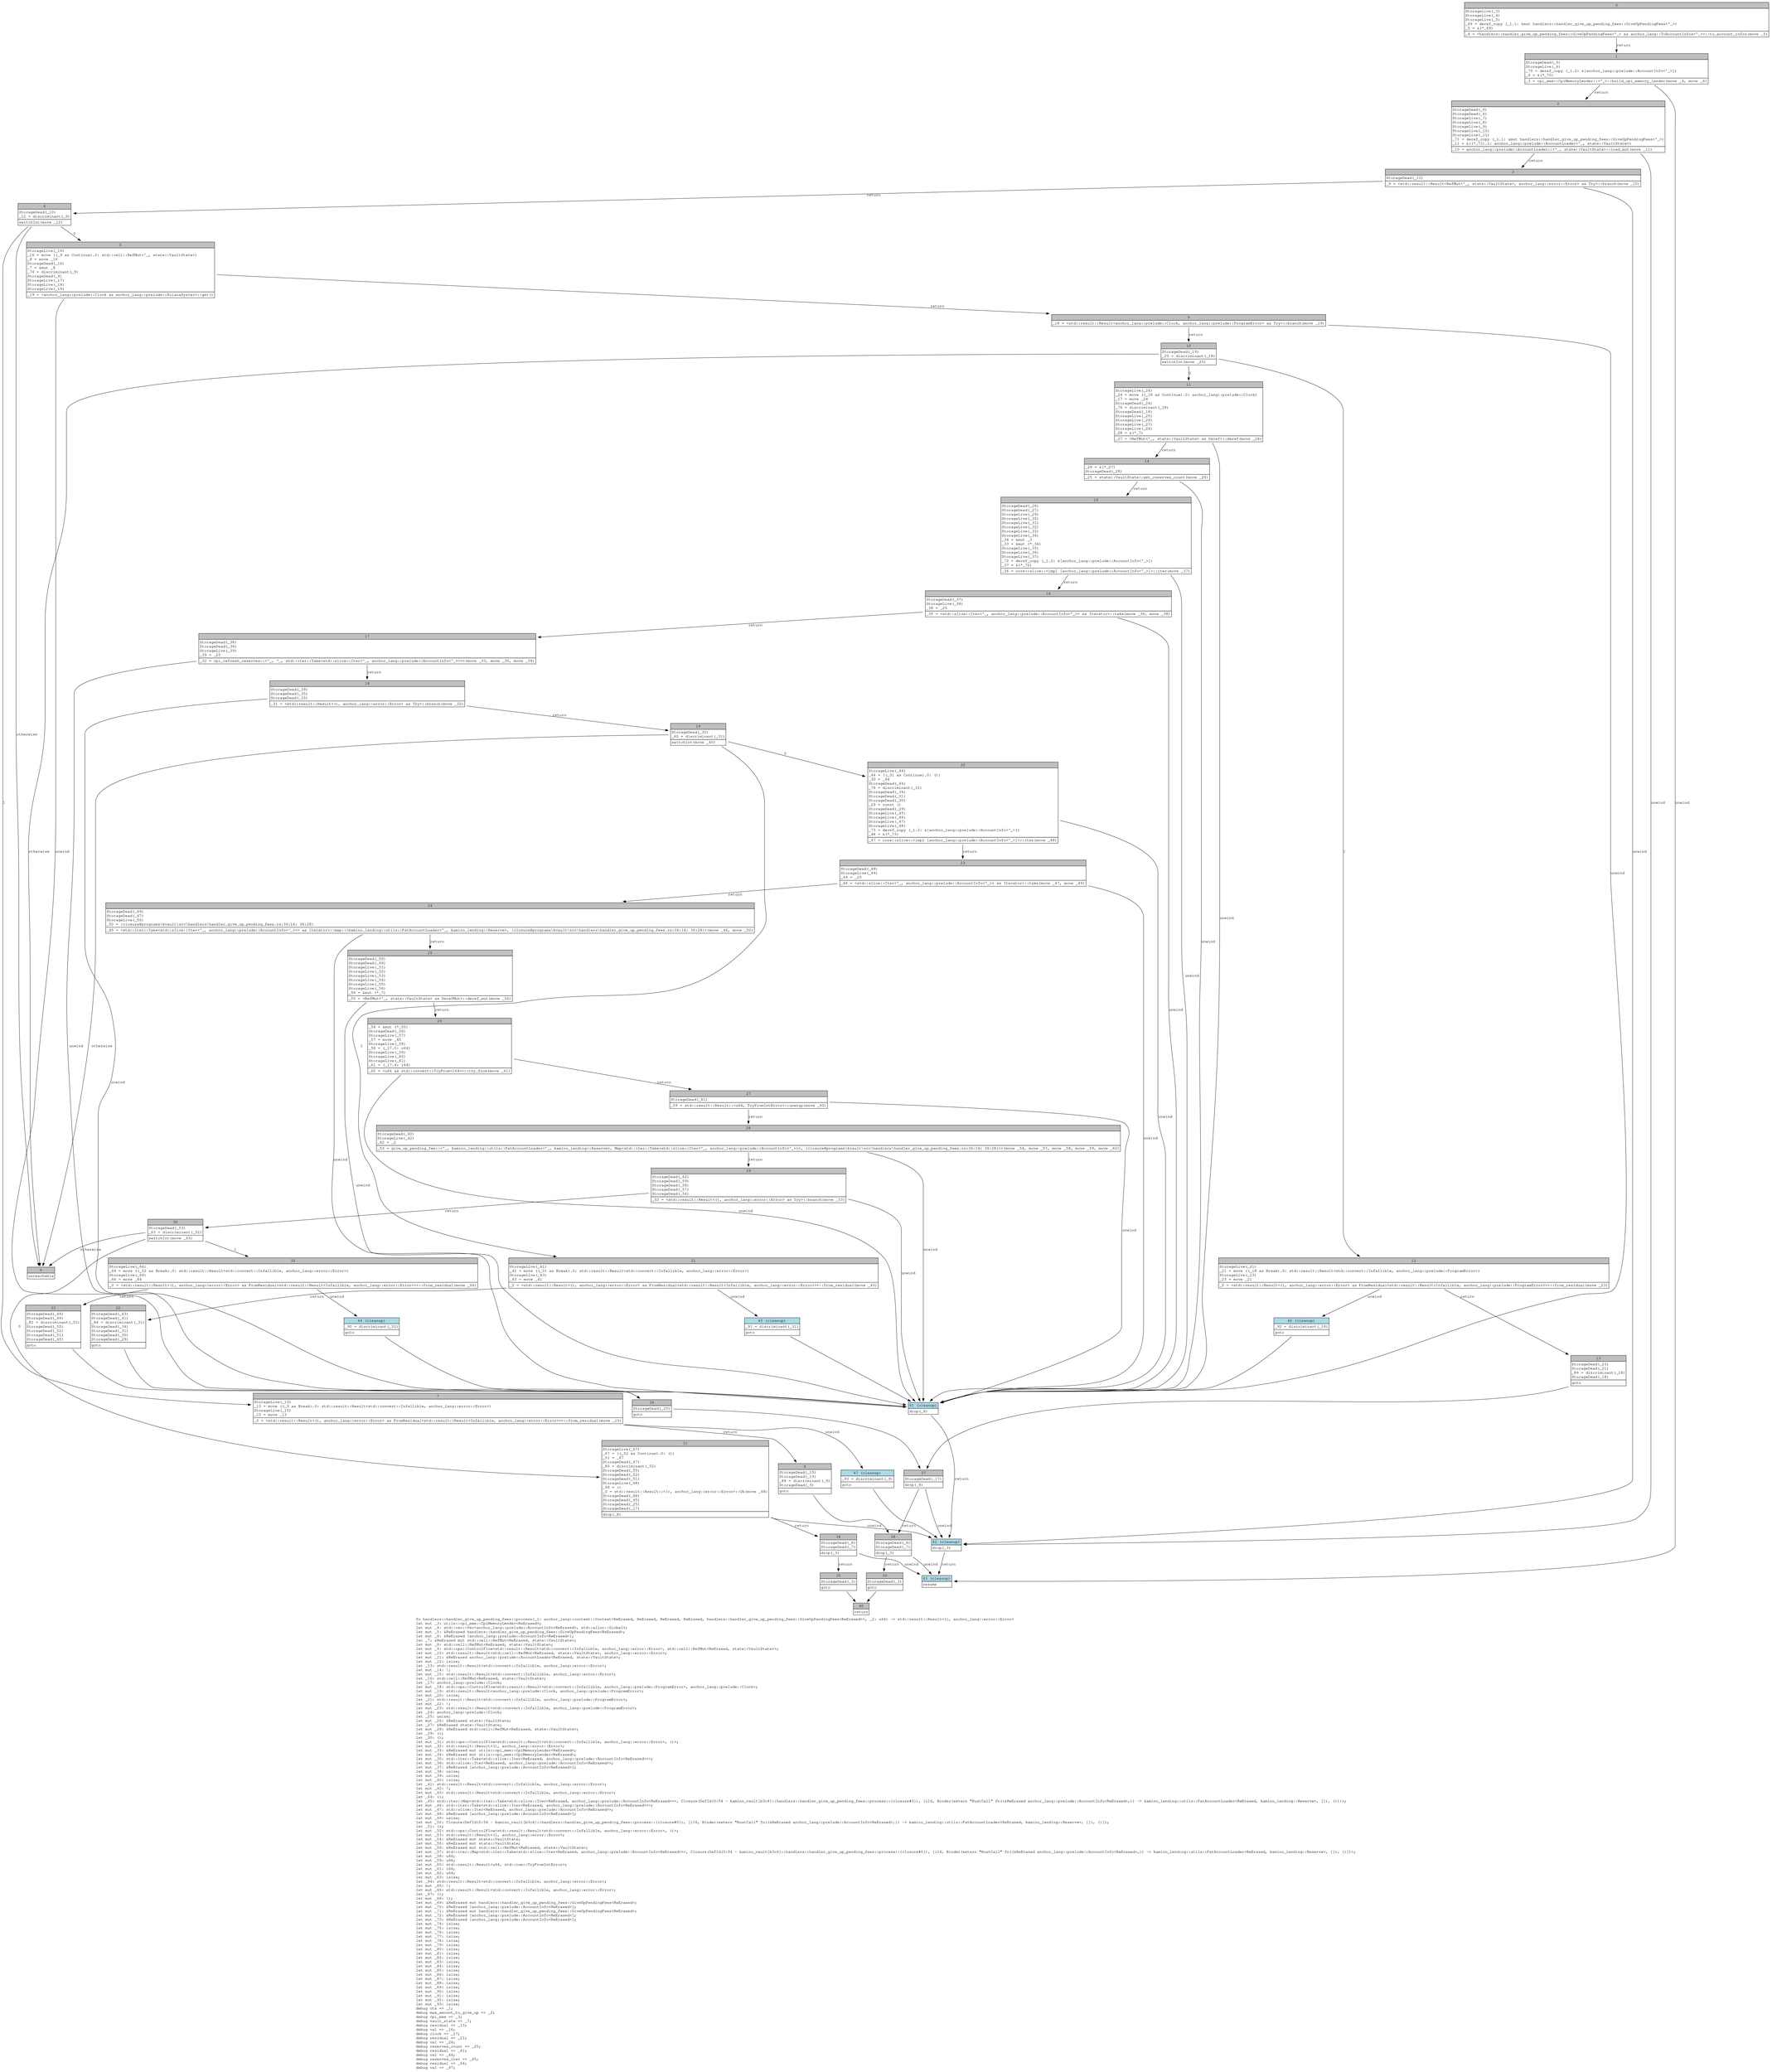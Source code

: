 digraph Mir_0_52 {
    graph [fontname="Courier, monospace"];
    node [fontname="Courier, monospace"];
    edge [fontname="Courier, monospace"];
    label=<fn handlers::handler_give_up_pending_fees::process(_1: anchor_lang::context::Context&lt;ReErased, ReErased, ReErased, ReErased, handlers::handler_give_up_pending_fees::GiveUpPendingFees&lt;ReErased&gt;&gt;, _2: u64) -&gt; std::result::Result&lt;(), anchor_lang::error::Error&gt;<br align="left"/>let mut _3: utils::cpi_mem::CpiMemoryLender&lt;ReErased&gt;;<br align="left"/>let mut _4: std::vec::Vec&lt;anchor_lang::prelude::AccountInfo&lt;ReErased&gt;, std::alloc::Global&gt;;<br align="left"/>let mut _5: &amp;ReErased handlers::handler_give_up_pending_fees::GiveUpPendingFees&lt;ReErased&gt;;<br align="left"/>let mut _6: &amp;ReErased [anchor_lang::prelude::AccountInfo&lt;ReErased&gt;];<br align="left"/>let _7: &amp;ReErased mut std::cell::RefMut&lt;ReErased, state::VaultState&gt;;<br align="left"/>let mut _8: std::cell::RefMut&lt;ReErased, state::VaultState&gt;;<br align="left"/>let mut _9: std::ops::ControlFlow&lt;std::result::Result&lt;std::convert::Infallible, anchor_lang::error::Error&gt;, std::cell::RefMut&lt;ReErased, state::VaultState&gt;&gt;;<br align="left"/>let mut _10: std::result::Result&lt;std::cell::RefMut&lt;ReErased, state::VaultState&gt;, anchor_lang::error::Error&gt;;<br align="left"/>let mut _11: &amp;ReErased anchor_lang::prelude::AccountLoader&lt;ReErased, state::VaultState&gt;;<br align="left"/>let mut _12: isize;<br align="left"/>let _13: std::result::Result&lt;std::convert::Infallible, anchor_lang::error::Error&gt;;<br align="left"/>let mut _14: !;<br align="left"/>let mut _15: std::result::Result&lt;std::convert::Infallible, anchor_lang::error::Error&gt;;<br align="left"/>let _16: std::cell::RefMut&lt;ReErased, state::VaultState&gt;;<br align="left"/>let _17: anchor_lang::prelude::Clock;<br align="left"/>let mut _18: std::ops::ControlFlow&lt;std::result::Result&lt;std::convert::Infallible, anchor_lang::prelude::ProgramError&gt;, anchor_lang::prelude::Clock&gt;;<br align="left"/>let mut _19: std::result::Result&lt;anchor_lang::prelude::Clock, anchor_lang::prelude::ProgramError&gt;;<br align="left"/>let mut _20: isize;<br align="left"/>let _21: std::result::Result&lt;std::convert::Infallible, anchor_lang::prelude::ProgramError&gt;;<br align="left"/>let mut _22: !;<br align="left"/>let mut _23: std::result::Result&lt;std::convert::Infallible, anchor_lang::prelude::ProgramError&gt;;<br align="left"/>let _24: anchor_lang::prelude::Clock;<br align="left"/>let _25: usize;<br align="left"/>let mut _26: &amp;ReErased state::VaultState;<br align="left"/>let _27: &amp;ReErased state::VaultState;<br align="left"/>let mut _28: &amp;ReErased std::cell::RefMut&lt;ReErased, state::VaultState&gt;;<br align="left"/>let _29: ();<br align="left"/>let _30: ();<br align="left"/>let mut _31: std::ops::ControlFlow&lt;std::result::Result&lt;std::convert::Infallible, anchor_lang::error::Error&gt;, ()&gt;;<br align="left"/>let mut _32: std::result::Result&lt;(), anchor_lang::error::Error&gt;;<br align="left"/>let mut _33: &amp;ReErased mut utils::cpi_mem::CpiMemoryLender&lt;ReErased&gt;;<br align="left"/>let mut _34: &amp;ReErased mut utils::cpi_mem::CpiMemoryLender&lt;ReErased&gt;;<br align="left"/>let mut _35: std::iter::Take&lt;std::slice::Iter&lt;ReErased, anchor_lang::prelude::AccountInfo&lt;ReErased&gt;&gt;&gt;;<br align="left"/>let mut _36: std::slice::Iter&lt;ReErased, anchor_lang::prelude::AccountInfo&lt;ReErased&gt;&gt;;<br align="left"/>let mut _37: &amp;ReErased [anchor_lang::prelude::AccountInfo&lt;ReErased&gt;];<br align="left"/>let mut _38: usize;<br align="left"/>let mut _39: usize;<br align="left"/>let mut _40: isize;<br align="left"/>let _41: std::result::Result&lt;std::convert::Infallible, anchor_lang::error::Error&gt;;<br align="left"/>let mut _42: !;<br align="left"/>let mut _43: std::result::Result&lt;std::convert::Infallible, anchor_lang::error::Error&gt;;<br align="left"/>let _44: ();<br align="left"/>let _45: std::iter::Map&lt;std::iter::Take&lt;std::slice::Iter&lt;ReErased, anchor_lang::prelude::AccountInfo&lt;ReErased&gt;&gt;&gt;, Closure(DefId(0:54 ~ kamino_vault[b3c4]::handlers::handler_give_up_pending_fees::process::{closure#0}), [i16, Binder(extern &quot;RustCall&quot; fn((&amp;ReErased anchor_lang::prelude::AccountInfo&lt;ReErased&gt;,)) -&gt; kamino_lending::utils::FatAccountLoader&lt;ReErased, kamino_lending::Reserve&gt;, []), ()])&gt;;<br align="left"/>let mut _46: std::iter::Take&lt;std::slice::Iter&lt;ReErased, anchor_lang::prelude::AccountInfo&lt;ReErased&gt;&gt;&gt;;<br align="left"/>let mut _47: std::slice::Iter&lt;ReErased, anchor_lang::prelude::AccountInfo&lt;ReErased&gt;&gt;;<br align="left"/>let mut _48: &amp;ReErased [anchor_lang::prelude::AccountInfo&lt;ReErased&gt;];<br align="left"/>let mut _49: usize;<br align="left"/>let mut _50: Closure(DefId(0:54 ~ kamino_vault[b3c4]::handlers::handler_give_up_pending_fees::process::{closure#0}), [i16, Binder(extern &quot;RustCall&quot; fn((&amp;ReErased anchor_lang::prelude::AccountInfo&lt;ReErased&gt;,)) -&gt; kamino_lending::utils::FatAccountLoader&lt;ReErased, kamino_lending::Reserve&gt;, []), ()]);<br align="left"/>let _51: ();<br align="left"/>let mut _52: std::ops::ControlFlow&lt;std::result::Result&lt;std::convert::Infallible, anchor_lang::error::Error&gt;, ()&gt;;<br align="left"/>let mut _53: std::result::Result&lt;(), anchor_lang::error::Error&gt;;<br align="left"/>let mut _54: &amp;ReErased mut state::VaultState;<br align="left"/>let mut _55: &amp;ReErased mut state::VaultState;<br align="left"/>let mut _56: &amp;ReErased mut std::cell::RefMut&lt;ReErased, state::VaultState&gt;;<br align="left"/>let mut _57: std::iter::Map&lt;std::iter::Take&lt;std::slice::Iter&lt;ReErased, anchor_lang::prelude::AccountInfo&lt;ReErased&gt;&gt;&gt;, Closure(DefId(0:54 ~ kamino_vault[b3c4]::handlers::handler_give_up_pending_fees::process::{closure#0}), [i16, Binder(extern &quot;RustCall&quot; fn((&amp;ReErased anchor_lang::prelude::AccountInfo&lt;ReErased&gt;,)) -&gt; kamino_lending::utils::FatAccountLoader&lt;ReErased, kamino_lending::Reserve&gt;, []), ()])&gt;;<br align="left"/>let mut _58: u64;<br align="left"/>let mut _59: u64;<br align="left"/>let mut _60: std::result::Result&lt;u64, std::num::TryFromIntError&gt;;<br align="left"/>let mut _61: i64;<br align="left"/>let mut _62: u64;<br align="left"/>let mut _63: isize;<br align="left"/>let _64: std::result::Result&lt;std::convert::Infallible, anchor_lang::error::Error&gt;;<br align="left"/>let mut _65: !;<br align="left"/>let mut _66: std::result::Result&lt;std::convert::Infallible, anchor_lang::error::Error&gt;;<br align="left"/>let _67: ();<br align="left"/>let mut _68: ();<br align="left"/>let mut _69: &amp;ReErased mut handlers::handler_give_up_pending_fees::GiveUpPendingFees&lt;ReErased&gt;;<br align="left"/>let mut _70: &amp;ReErased [anchor_lang::prelude::AccountInfo&lt;ReErased&gt;];<br align="left"/>let mut _71: &amp;ReErased mut handlers::handler_give_up_pending_fees::GiveUpPendingFees&lt;ReErased&gt;;<br align="left"/>let mut _72: &amp;ReErased [anchor_lang::prelude::AccountInfo&lt;ReErased&gt;];<br align="left"/>let mut _73: &amp;ReErased [anchor_lang::prelude::AccountInfo&lt;ReErased&gt;];<br align="left"/>let mut _74: isize;<br align="left"/>let mut _75: isize;<br align="left"/>let mut _76: isize;<br align="left"/>let mut _77: isize;<br align="left"/>let mut _78: isize;<br align="left"/>let mut _79: isize;<br align="left"/>let mut _80: isize;<br align="left"/>let mut _81: isize;<br align="left"/>let mut _82: isize;<br align="left"/>let mut _83: isize;<br align="left"/>let mut _84: isize;<br align="left"/>let mut _85: isize;<br align="left"/>let mut _86: isize;<br align="left"/>let mut _87: isize;<br align="left"/>let mut _88: isize;<br align="left"/>let mut _89: isize;<br align="left"/>let mut _90: isize;<br align="left"/>let mut _91: isize;<br align="left"/>let mut _92: isize;<br align="left"/>let mut _93: isize;<br align="left"/>debug ctx =&gt; _1;<br align="left"/>debug max_amount_to_give_up =&gt; _2;<br align="left"/>debug cpi_mem =&gt; _3;<br align="left"/>debug vault_state =&gt; _7;<br align="left"/>debug residual =&gt; _13;<br align="left"/>debug val =&gt; _16;<br align="left"/>debug clock =&gt; _17;<br align="left"/>debug residual =&gt; _21;<br align="left"/>debug val =&gt; _24;<br align="left"/>debug reserves_count =&gt; _25;<br align="left"/>debug residual =&gt; _41;<br align="left"/>debug val =&gt; _44;<br align="left"/>debug reserves_iter =&gt; _45;<br align="left"/>debug residual =&gt; _64;<br align="left"/>debug val =&gt; _67;<br align="left"/>>;
    bb0__0_52 [shape="none", label=<<table border="0" cellborder="1" cellspacing="0"><tr><td bgcolor="gray" align="center" colspan="1">0</td></tr><tr><td align="left" balign="left">StorageLive(_3)<br/>StorageLive(_4)<br/>StorageLive(_5)<br/>_69 = deref_copy (_1.1: &amp;mut handlers::handler_give_up_pending_fees::GiveUpPendingFees&lt;'_&gt;)<br/>_5 = &amp;(*_69)<br/></td></tr><tr><td align="left">_4 = &lt;handlers::handler_give_up_pending_fees::GiveUpPendingFees&lt;'_&gt; as anchor_lang::ToAccountInfos&lt;'_&gt;&gt;::to_account_infos(move _5)</td></tr></table>>];
    bb1__0_52 [shape="none", label=<<table border="0" cellborder="1" cellspacing="0"><tr><td bgcolor="gray" align="center" colspan="1">1</td></tr><tr><td align="left" balign="left">StorageDead(_5)<br/>StorageLive(_6)<br/>_70 = deref_copy (_1.2: &amp;[anchor_lang::prelude::AccountInfo&lt;'_&gt;])<br/>_6 = &amp;(*_70)<br/></td></tr><tr><td align="left">_3 = cpi_mem::CpiMemoryLender::&lt;'_&gt;::build_cpi_memory_lender(move _4, move _6)</td></tr></table>>];
    bb2__0_52 [shape="none", label=<<table border="0" cellborder="1" cellspacing="0"><tr><td bgcolor="gray" align="center" colspan="1">2</td></tr><tr><td align="left" balign="left">StorageDead(_6)<br/>StorageDead(_4)<br/>StorageLive(_7)<br/>StorageLive(_8)<br/>StorageLive(_9)<br/>StorageLive(_10)<br/>StorageLive(_11)<br/>_71 = deref_copy (_1.1: &amp;mut handlers::handler_give_up_pending_fees::GiveUpPendingFees&lt;'_&gt;)<br/>_11 = &amp;((*_71).1: anchor_lang::prelude::AccountLoader&lt;'_, state::VaultState&gt;)<br/></td></tr><tr><td align="left">_10 = anchor_lang::prelude::AccountLoader::&lt;'_, state::VaultState&gt;::load_mut(move _11)</td></tr></table>>];
    bb3__0_52 [shape="none", label=<<table border="0" cellborder="1" cellspacing="0"><tr><td bgcolor="gray" align="center" colspan="1">3</td></tr><tr><td align="left" balign="left">StorageDead(_11)<br/></td></tr><tr><td align="left">_9 = &lt;std::result::Result&lt;RefMut&lt;'_, state::VaultState&gt;, anchor_lang::error::Error&gt; as Try&gt;::branch(move _10)</td></tr></table>>];
    bb4__0_52 [shape="none", label=<<table border="0" cellborder="1" cellspacing="0"><tr><td bgcolor="gray" align="center" colspan="1">4</td></tr><tr><td align="left" balign="left">StorageDead(_10)<br/>_12 = discriminant(_9)<br/></td></tr><tr><td align="left">switchInt(move _12)</td></tr></table>>];
    bb5__0_52 [shape="none", label=<<table border="0" cellborder="1" cellspacing="0"><tr><td bgcolor="gray" align="center" colspan="1">5</td></tr><tr><td align="left" balign="left">StorageLive(_16)<br/>_16 = move ((_9 as Continue).0: std::cell::RefMut&lt;'_, state::VaultState&gt;)<br/>_8 = move _16<br/>StorageDead(_16)<br/>_7 = &amp;mut _8<br/>_74 = discriminant(_9)<br/>StorageDead(_9)<br/>StorageLive(_17)<br/>StorageLive(_18)<br/>StorageLive(_19)<br/></td></tr><tr><td align="left">_19 = &lt;anchor_lang::prelude::Clock as anchor_lang::prelude::SolanaSysvar&gt;::get()</td></tr></table>>];
    bb6__0_52 [shape="none", label=<<table border="0" cellborder="1" cellspacing="0"><tr><td bgcolor="gray" align="center" colspan="1">6</td></tr><tr><td align="left">unreachable</td></tr></table>>];
    bb7__0_52 [shape="none", label=<<table border="0" cellborder="1" cellspacing="0"><tr><td bgcolor="gray" align="center" colspan="1">7</td></tr><tr><td align="left" balign="left">StorageLive(_13)<br/>_13 = move ((_9 as Break).0: std::result::Result&lt;std::convert::Infallible, anchor_lang::error::Error&gt;)<br/>StorageLive(_15)<br/>_15 = move _13<br/></td></tr><tr><td align="left">_0 = &lt;std::result::Result&lt;(), anchor_lang::error::Error&gt; as FromResidual&lt;std::result::Result&lt;Infallible, anchor_lang::error::Error&gt;&gt;&gt;::from_residual(move _15)</td></tr></table>>];
    bb8__0_52 [shape="none", label=<<table border="0" cellborder="1" cellspacing="0"><tr><td bgcolor="gray" align="center" colspan="1">8</td></tr><tr><td align="left" balign="left">StorageDead(_15)<br/>StorageDead(_13)<br/>_88 = discriminant(_9)<br/>StorageDead(_9)<br/></td></tr><tr><td align="left">goto</td></tr></table>>];
    bb9__0_52 [shape="none", label=<<table border="0" cellborder="1" cellspacing="0"><tr><td bgcolor="gray" align="center" colspan="1">9</td></tr><tr><td align="left">_18 = &lt;std::result::Result&lt;anchor_lang::prelude::Clock, anchor_lang::prelude::ProgramError&gt; as Try&gt;::branch(move _19)</td></tr></table>>];
    bb10__0_52 [shape="none", label=<<table border="0" cellborder="1" cellspacing="0"><tr><td bgcolor="gray" align="center" colspan="1">10</td></tr><tr><td align="left" balign="left">StorageDead(_19)<br/>_20 = discriminant(_18)<br/></td></tr><tr><td align="left">switchInt(move _20)</td></tr></table>>];
    bb11__0_52 [shape="none", label=<<table border="0" cellborder="1" cellspacing="0"><tr><td bgcolor="gray" align="center" colspan="1">11</td></tr><tr><td align="left" balign="left">StorageLive(_24)<br/>_24 = move ((_18 as Continue).0: anchor_lang::prelude::Clock)<br/>_17 = move _24<br/>StorageDead(_24)<br/>_76 = discriminant(_18)<br/>StorageDead(_18)<br/>StorageLive(_25)<br/>StorageLive(_26)<br/>StorageLive(_27)<br/>StorageLive(_28)<br/>_28 = &amp;(*_7)<br/></td></tr><tr><td align="left">_27 = &lt;RefMut&lt;'_, state::VaultState&gt; as Deref&gt;::deref(move _28)</td></tr></table>>];
    bb12__0_52 [shape="none", label=<<table border="0" cellborder="1" cellspacing="0"><tr><td bgcolor="gray" align="center" colspan="1">12</td></tr><tr><td align="left" balign="left">StorageLive(_21)<br/>_21 = move ((_18 as Break).0: std::result::Result&lt;std::convert::Infallible, anchor_lang::prelude::ProgramError&gt;)<br/>StorageLive(_23)<br/>_23 = move _21<br/></td></tr><tr><td align="left">_0 = &lt;std::result::Result&lt;(), anchor_lang::error::Error&gt; as FromResidual&lt;std::result::Result&lt;Infallible, anchor_lang::prelude::ProgramError&gt;&gt;&gt;::from_residual(move _23)</td></tr></table>>];
    bb13__0_52 [shape="none", label=<<table border="0" cellborder="1" cellspacing="0"><tr><td bgcolor="gray" align="center" colspan="1">13</td></tr><tr><td align="left" balign="left">StorageDead(_23)<br/>StorageDead(_21)<br/>_86 = discriminant(_18)<br/>StorageDead(_18)<br/></td></tr><tr><td align="left">goto</td></tr></table>>];
    bb14__0_52 [shape="none", label=<<table border="0" cellborder="1" cellspacing="0"><tr><td bgcolor="gray" align="center" colspan="1">14</td></tr><tr><td align="left" balign="left">_26 = &amp;(*_27)<br/>StorageDead(_28)<br/></td></tr><tr><td align="left">_25 = state::VaultState::get_reserves_count(move _26)</td></tr></table>>];
    bb15__0_52 [shape="none", label=<<table border="0" cellborder="1" cellspacing="0"><tr><td bgcolor="gray" align="center" colspan="1">15</td></tr><tr><td align="left" balign="left">StorageDead(_26)<br/>StorageDead(_27)<br/>StorageLive(_29)<br/>StorageLive(_30)<br/>StorageLive(_31)<br/>StorageLive(_32)<br/>StorageLive(_33)<br/>StorageLive(_34)<br/>_34 = &amp;mut _3<br/>_33 = &amp;mut (*_34)<br/>StorageLive(_35)<br/>StorageLive(_36)<br/>StorageLive(_37)<br/>_72 = deref_copy (_1.2: &amp;[anchor_lang::prelude::AccountInfo&lt;'_&gt;])<br/>_37 = &amp;(*_72)<br/></td></tr><tr><td align="left">_36 = core::slice::&lt;impl [anchor_lang::prelude::AccountInfo&lt;'_&gt;]&gt;::iter(move _37)</td></tr></table>>];
    bb16__0_52 [shape="none", label=<<table border="0" cellborder="1" cellspacing="0"><tr><td bgcolor="gray" align="center" colspan="1">16</td></tr><tr><td align="left" balign="left">StorageDead(_37)<br/>StorageLive(_38)<br/>_38 = _25<br/></td></tr><tr><td align="left">_35 = &lt;std::slice::Iter&lt;'_, anchor_lang::prelude::AccountInfo&lt;'_&gt;&gt; as Iterator&gt;::take(move _36, move _38)</td></tr></table>>];
    bb17__0_52 [shape="none", label=<<table border="0" cellborder="1" cellspacing="0"><tr><td bgcolor="gray" align="center" colspan="1">17</td></tr><tr><td align="left" balign="left">StorageDead(_38)<br/>StorageDead(_36)<br/>StorageLive(_39)<br/>_39 = _25<br/></td></tr><tr><td align="left">_32 = cpi_refresh_reserves::&lt;'_, '_, std::iter::Take&lt;std::slice::Iter&lt;'_, anchor_lang::prelude::AccountInfo&lt;'_&gt;&gt;&gt;&gt;(move _33, move _35, move _39)</td></tr></table>>];
    bb18__0_52 [shape="none", label=<<table border="0" cellborder="1" cellspacing="0"><tr><td bgcolor="gray" align="center" colspan="1">18</td></tr><tr><td align="left" balign="left">StorageDead(_39)<br/>StorageDead(_35)<br/>StorageDead(_33)<br/></td></tr><tr><td align="left">_31 = &lt;std::result::Result&lt;(), anchor_lang::error::Error&gt; as Try&gt;::branch(move _32)</td></tr></table>>];
    bb19__0_52 [shape="none", label=<<table border="0" cellborder="1" cellspacing="0"><tr><td bgcolor="gray" align="center" colspan="1">19</td></tr><tr><td align="left" balign="left">StorageDead(_32)<br/>_40 = discriminant(_31)<br/></td></tr><tr><td align="left">switchInt(move _40)</td></tr></table>>];
    bb20__0_52 [shape="none", label=<<table border="0" cellborder="1" cellspacing="0"><tr><td bgcolor="gray" align="center" colspan="1">20</td></tr><tr><td align="left" balign="left">StorageLive(_44)<br/>_44 = ((_31 as Continue).0: ())<br/>_30 = _44<br/>StorageDead(_44)<br/>_78 = discriminant(_31)<br/>StorageDead(_34)<br/>StorageDead(_31)<br/>StorageDead(_30)<br/>_29 = const ()<br/>StorageDead(_29)<br/>StorageLive(_45)<br/>StorageLive(_46)<br/>StorageLive(_47)<br/>StorageLive(_48)<br/>_73 = deref_copy (_1.2: &amp;[anchor_lang::prelude::AccountInfo&lt;'_&gt;])<br/>_48 = &amp;(*_73)<br/></td></tr><tr><td align="left">_47 = core::slice::&lt;impl [anchor_lang::prelude::AccountInfo&lt;'_&gt;]&gt;::iter(move _48)</td></tr></table>>];
    bb21__0_52 [shape="none", label=<<table border="0" cellborder="1" cellspacing="0"><tr><td bgcolor="gray" align="center" colspan="1">21</td></tr><tr><td align="left" balign="left">StorageLive(_41)<br/>_41 = move ((_31 as Break).0: std::result::Result&lt;std::convert::Infallible, anchor_lang::error::Error&gt;)<br/>StorageLive(_43)<br/>_43 = move _41<br/></td></tr><tr><td align="left">_0 = &lt;std::result::Result&lt;(), anchor_lang::error::Error&gt; as FromResidual&lt;std::result::Result&lt;Infallible, anchor_lang::error::Error&gt;&gt;&gt;::from_residual(move _43)</td></tr></table>>];
    bb22__0_52 [shape="none", label=<<table border="0" cellborder="1" cellspacing="0"><tr><td bgcolor="gray" align="center" colspan="1">22</td></tr><tr><td align="left" balign="left">StorageDead(_43)<br/>StorageDead(_41)<br/>_84 = discriminant(_31)<br/>StorageDead(_34)<br/>StorageDead(_31)<br/>StorageDead(_30)<br/>StorageDead(_29)<br/></td></tr><tr><td align="left">goto</td></tr></table>>];
    bb23__0_52 [shape="none", label=<<table border="0" cellborder="1" cellspacing="0"><tr><td bgcolor="gray" align="center" colspan="1">23</td></tr><tr><td align="left" balign="left">StorageDead(_48)<br/>StorageLive(_49)<br/>_49 = _25<br/></td></tr><tr><td align="left">_46 = &lt;std::slice::Iter&lt;'_, anchor_lang::prelude::AccountInfo&lt;'_&gt;&gt; as Iterator&gt;::take(move _47, move _49)</td></tr></table>>];
    bb24__0_52 [shape="none", label=<<table border="0" cellborder="1" cellspacing="0"><tr><td bgcolor="gray" align="center" colspan="1">24</td></tr><tr><td align="left" balign="left">StorageDead(_49)<br/>StorageDead(_47)<br/>StorageLive(_50)<br/>_50 = {closure@programs\kvault\src\handlers\handler_give_up_pending_fees.rs:36:14: 36:28}<br/></td></tr><tr><td align="left">_45 = &lt;std::iter::Take&lt;std::slice::Iter&lt;'_, anchor_lang::prelude::AccountInfo&lt;'_&gt;&gt;&gt; as Iterator&gt;::map::&lt;kamino_lending::utils::FatAccountLoader&lt;'_, kamino_lending::Reserve&gt;, {closure@programs\kvault\src\handlers\handler_give_up_pending_fees.rs:36:14: 36:28}&gt;(move _46, move _50)</td></tr></table>>];
    bb25__0_52 [shape="none", label=<<table border="0" cellborder="1" cellspacing="0"><tr><td bgcolor="gray" align="center" colspan="1">25</td></tr><tr><td align="left" balign="left">StorageDead(_50)<br/>StorageDead(_46)<br/>StorageLive(_51)<br/>StorageLive(_52)<br/>StorageLive(_53)<br/>StorageLive(_54)<br/>StorageLive(_55)<br/>StorageLive(_56)<br/>_56 = &amp;mut (*_7)<br/></td></tr><tr><td align="left">_55 = &lt;RefMut&lt;'_, state::VaultState&gt; as DerefMut&gt;::deref_mut(move _56)</td></tr></table>>];
    bb26__0_52 [shape="none", label=<<table border="0" cellborder="1" cellspacing="0"><tr><td bgcolor="gray" align="center" colspan="1">26</td></tr><tr><td align="left" balign="left">_54 = &amp;mut (*_55)<br/>StorageDead(_56)<br/>StorageLive(_57)<br/>_57 = move _45<br/>StorageLive(_58)<br/>_58 = (_17.0: u64)<br/>StorageLive(_59)<br/>StorageLive(_60)<br/>StorageLive(_61)<br/>_61 = (_17.4: i64)<br/></td></tr><tr><td align="left">_60 = &lt;u64 as std::convert::TryFrom&lt;i64&gt;&gt;::try_from(move _61)</td></tr></table>>];
    bb27__0_52 [shape="none", label=<<table border="0" cellborder="1" cellspacing="0"><tr><td bgcolor="gray" align="center" colspan="1">27</td></tr><tr><td align="left" balign="left">StorageDead(_61)<br/></td></tr><tr><td align="left">_59 = std::result::Result::&lt;u64, TryFromIntError&gt;::unwrap(move _60)</td></tr></table>>];
    bb28__0_52 [shape="none", label=<<table border="0" cellborder="1" cellspacing="0"><tr><td bgcolor="gray" align="center" colspan="1">28</td></tr><tr><td align="left" balign="left">StorageDead(_60)<br/>StorageLive(_62)<br/>_62 = _2<br/></td></tr><tr><td align="left">_53 = give_up_pending_fee::&lt;'_, kamino_lending::utils::FatAccountLoader&lt;'_, kamino_lending::Reserve&gt;, Map&lt;std::iter::Take&lt;std::slice::Iter&lt;'_, anchor_lang::prelude::AccountInfo&lt;'_&gt;&gt;&gt;, {closure@programs\kvault\src\handlers\handler_give_up_pending_fees.rs:36:14: 36:28}&gt;&gt;(move _54, move _57, move _58, move _59, move _62)</td></tr></table>>];
    bb29__0_52 [shape="none", label=<<table border="0" cellborder="1" cellspacing="0"><tr><td bgcolor="gray" align="center" colspan="1">29</td></tr><tr><td align="left" balign="left">StorageDead(_62)<br/>StorageDead(_59)<br/>StorageDead(_58)<br/>StorageDead(_57)<br/>StorageDead(_54)<br/></td></tr><tr><td align="left">_52 = &lt;std::result::Result&lt;(), anchor_lang::error::Error&gt; as Try&gt;::branch(move _53)</td></tr></table>>];
    bb30__0_52 [shape="none", label=<<table border="0" cellborder="1" cellspacing="0"><tr><td bgcolor="gray" align="center" colspan="1">30</td></tr><tr><td align="left" balign="left">StorageDead(_53)<br/>_63 = discriminant(_52)<br/></td></tr><tr><td align="left">switchInt(move _63)</td></tr></table>>];
    bb31__0_52 [shape="none", label=<<table border="0" cellborder="1" cellspacing="0"><tr><td bgcolor="gray" align="center" colspan="1">31</td></tr><tr><td align="left" balign="left">StorageLive(_67)<br/>_67 = ((_52 as Continue).0: ())<br/>_51 = _67<br/>StorageDead(_67)<br/>_80 = discriminant(_52)<br/>StorageDead(_55)<br/>StorageDead(_52)<br/>StorageDead(_51)<br/>StorageLive(_68)<br/>_68 = ()<br/>_0 = std::result::Result::&lt;(), anchor_lang::error::Error&gt;::Ok(move _68)<br/>StorageDead(_68)<br/>StorageDead(_45)<br/>StorageDead(_25)<br/>StorageDead(_17)<br/></td></tr><tr><td align="left">drop(_8)</td></tr></table>>];
    bb32__0_52 [shape="none", label=<<table border="0" cellborder="1" cellspacing="0"><tr><td bgcolor="gray" align="center" colspan="1">32</td></tr><tr><td align="left" balign="left">StorageLive(_64)<br/>_64 = move ((_52 as Break).0: std::result::Result&lt;std::convert::Infallible, anchor_lang::error::Error&gt;)<br/>StorageLive(_66)<br/>_66 = move _64<br/></td></tr><tr><td align="left">_0 = &lt;std::result::Result&lt;(), anchor_lang::error::Error&gt; as FromResidual&lt;std::result::Result&lt;Infallible, anchor_lang::error::Error&gt;&gt;&gt;::from_residual(move _66)</td></tr></table>>];
    bb33__0_52 [shape="none", label=<<table border="0" cellborder="1" cellspacing="0"><tr><td bgcolor="gray" align="center" colspan="1">33</td></tr><tr><td align="left" balign="left">StorageDead(_66)<br/>StorageDead(_64)<br/>_82 = discriminant(_52)<br/>StorageDead(_55)<br/>StorageDead(_52)<br/>StorageDead(_51)<br/>StorageDead(_45)<br/></td></tr><tr><td align="left">goto</td></tr></table>>];
    bb34__0_52 [shape="none", label=<<table border="0" cellborder="1" cellspacing="0"><tr><td bgcolor="gray" align="center" colspan="1">34</td></tr><tr><td align="left" balign="left">StorageDead(_8)<br/>StorageDead(_7)<br/></td></tr><tr><td align="left">drop(_3)</td></tr></table>>];
    bb35__0_52 [shape="none", label=<<table border="0" cellborder="1" cellspacing="0"><tr><td bgcolor="gray" align="center" colspan="1">35</td></tr><tr><td align="left" balign="left">StorageDead(_3)<br/></td></tr><tr><td align="left">goto</td></tr></table>>];
    bb36__0_52 [shape="none", label=<<table border="0" cellborder="1" cellspacing="0"><tr><td bgcolor="gray" align="center" colspan="1">36</td></tr><tr><td align="left" balign="left">StorageDead(_25)<br/></td></tr><tr><td align="left">goto</td></tr></table>>];
    bb37__0_52 [shape="none", label=<<table border="0" cellborder="1" cellspacing="0"><tr><td bgcolor="gray" align="center" colspan="1">37</td></tr><tr><td align="left" balign="left">StorageDead(_17)<br/></td></tr><tr><td align="left">drop(_8)</td></tr></table>>];
    bb38__0_52 [shape="none", label=<<table border="0" cellborder="1" cellspacing="0"><tr><td bgcolor="gray" align="center" colspan="1">38</td></tr><tr><td align="left" balign="left">StorageDead(_8)<br/>StorageDead(_7)<br/></td></tr><tr><td align="left">drop(_3)</td></tr></table>>];
    bb39__0_52 [shape="none", label=<<table border="0" cellborder="1" cellspacing="0"><tr><td bgcolor="gray" align="center" colspan="1">39</td></tr><tr><td align="left" balign="left">StorageDead(_3)<br/></td></tr><tr><td align="left">goto</td></tr></table>>];
    bb40__0_52 [shape="none", label=<<table border="0" cellborder="1" cellspacing="0"><tr><td bgcolor="gray" align="center" colspan="1">40</td></tr><tr><td align="left">return</td></tr></table>>];
    bb41__0_52 [shape="none", label=<<table border="0" cellborder="1" cellspacing="0"><tr><td bgcolor="lightblue" align="center" colspan="1">41 (cleanup)</td></tr><tr><td align="left">drop(_8)</td></tr></table>>];
    bb42__0_52 [shape="none", label=<<table border="0" cellborder="1" cellspacing="0"><tr><td bgcolor="lightblue" align="center" colspan="1">42 (cleanup)</td></tr><tr><td align="left">drop(_3)</td></tr></table>>];
    bb43__0_52 [shape="none", label=<<table border="0" cellborder="1" cellspacing="0"><tr><td bgcolor="lightblue" align="center" colspan="1">43 (cleanup)</td></tr><tr><td align="left">resume</td></tr></table>>];
    bb44__0_52 [shape="none", label=<<table border="0" cellborder="1" cellspacing="0"><tr><td bgcolor="lightblue" align="center" colspan="1">44 (cleanup)</td></tr><tr><td align="left" balign="left">_90 = discriminant(_52)<br/></td></tr><tr><td align="left">goto</td></tr></table>>];
    bb45__0_52 [shape="none", label=<<table border="0" cellborder="1" cellspacing="0"><tr><td bgcolor="lightblue" align="center" colspan="1">45 (cleanup)</td></tr><tr><td align="left" balign="left">_91 = discriminant(_31)<br/></td></tr><tr><td align="left">goto</td></tr></table>>];
    bb46__0_52 [shape="none", label=<<table border="0" cellborder="1" cellspacing="0"><tr><td bgcolor="lightblue" align="center" colspan="1">46 (cleanup)</td></tr><tr><td align="left" balign="left">_92 = discriminant(_18)<br/></td></tr><tr><td align="left">goto</td></tr></table>>];
    bb47__0_52 [shape="none", label=<<table border="0" cellborder="1" cellspacing="0"><tr><td bgcolor="lightblue" align="center" colspan="1">47 (cleanup)</td></tr><tr><td align="left" balign="left">_93 = discriminant(_9)<br/></td></tr><tr><td align="left">goto</td></tr></table>>];
    bb0__0_52 -> bb1__0_52 [label="return"];
    bb1__0_52 -> bb2__0_52 [label="return"];
    bb1__0_52 -> bb43__0_52 [label="unwind"];
    bb2__0_52 -> bb3__0_52 [label="return"];
    bb2__0_52 -> bb42__0_52 [label="unwind"];
    bb3__0_52 -> bb4__0_52 [label="return"];
    bb3__0_52 -> bb42__0_52 [label="unwind"];
    bb4__0_52 -> bb5__0_52 [label="0"];
    bb4__0_52 -> bb7__0_52 [label="1"];
    bb4__0_52 -> bb6__0_52 [label="otherwise"];
    bb5__0_52 -> bb9__0_52 [label="return"];
    bb5__0_52 -> bb41__0_52 [label="unwind"];
    bb7__0_52 -> bb8__0_52 [label="return"];
    bb7__0_52 -> bb47__0_52 [label="unwind"];
    bb8__0_52 -> bb38__0_52 [label=""];
    bb9__0_52 -> bb10__0_52 [label="return"];
    bb9__0_52 -> bb41__0_52 [label="unwind"];
    bb10__0_52 -> bb11__0_52 [label="0"];
    bb10__0_52 -> bb12__0_52 [label="1"];
    bb10__0_52 -> bb6__0_52 [label="otherwise"];
    bb11__0_52 -> bb14__0_52 [label="return"];
    bb11__0_52 -> bb41__0_52 [label="unwind"];
    bb12__0_52 -> bb13__0_52 [label="return"];
    bb12__0_52 -> bb46__0_52 [label="unwind"];
    bb13__0_52 -> bb37__0_52 [label=""];
    bb14__0_52 -> bb15__0_52 [label="return"];
    bb14__0_52 -> bb41__0_52 [label="unwind"];
    bb15__0_52 -> bb16__0_52 [label="return"];
    bb15__0_52 -> bb41__0_52 [label="unwind"];
    bb16__0_52 -> bb17__0_52 [label="return"];
    bb16__0_52 -> bb41__0_52 [label="unwind"];
    bb17__0_52 -> bb18__0_52 [label="return"];
    bb17__0_52 -> bb41__0_52 [label="unwind"];
    bb18__0_52 -> bb19__0_52 [label="return"];
    bb18__0_52 -> bb41__0_52 [label="unwind"];
    bb19__0_52 -> bb20__0_52 [label="0"];
    bb19__0_52 -> bb21__0_52 [label="1"];
    bb19__0_52 -> bb6__0_52 [label="otherwise"];
    bb20__0_52 -> bb23__0_52 [label="return"];
    bb20__0_52 -> bb41__0_52 [label="unwind"];
    bb21__0_52 -> bb22__0_52 [label="return"];
    bb21__0_52 -> bb45__0_52 [label="unwind"];
    bb22__0_52 -> bb36__0_52 [label=""];
    bb23__0_52 -> bb24__0_52 [label="return"];
    bb23__0_52 -> bb41__0_52 [label="unwind"];
    bb24__0_52 -> bb25__0_52 [label="return"];
    bb24__0_52 -> bb41__0_52 [label="unwind"];
    bb25__0_52 -> bb26__0_52 [label="return"];
    bb25__0_52 -> bb41__0_52 [label="unwind"];
    bb26__0_52 -> bb27__0_52 [label="return"];
    bb26__0_52 -> bb41__0_52 [label="unwind"];
    bb27__0_52 -> bb28__0_52 [label="return"];
    bb27__0_52 -> bb41__0_52 [label="unwind"];
    bb28__0_52 -> bb29__0_52 [label="return"];
    bb28__0_52 -> bb41__0_52 [label="unwind"];
    bb29__0_52 -> bb30__0_52 [label="return"];
    bb29__0_52 -> bb41__0_52 [label="unwind"];
    bb30__0_52 -> bb31__0_52 [label="0"];
    bb30__0_52 -> bb32__0_52 [label="1"];
    bb30__0_52 -> bb6__0_52 [label="otherwise"];
    bb31__0_52 -> bb34__0_52 [label="return"];
    bb31__0_52 -> bb42__0_52 [label="unwind"];
    bb32__0_52 -> bb33__0_52 [label="return"];
    bb32__0_52 -> bb44__0_52 [label="unwind"];
    bb33__0_52 -> bb36__0_52 [label=""];
    bb34__0_52 -> bb35__0_52 [label="return"];
    bb34__0_52 -> bb43__0_52 [label="unwind"];
    bb35__0_52 -> bb40__0_52 [label=""];
    bb36__0_52 -> bb37__0_52 [label=""];
    bb37__0_52 -> bb38__0_52 [label="return"];
    bb37__0_52 -> bb42__0_52 [label="unwind"];
    bb38__0_52 -> bb39__0_52 [label="return"];
    bb38__0_52 -> bb43__0_52 [label="unwind"];
    bb39__0_52 -> bb40__0_52 [label=""];
    bb41__0_52 -> bb42__0_52 [label="return"];
    bb42__0_52 -> bb43__0_52 [label="return"];
    bb44__0_52 -> bb41__0_52 [label=""];
    bb45__0_52 -> bb41__0_52 [label=""];
    bb46__0_52 -> bb41__0_52 [label=""];
    bb47__0_52 -> bb42__0_52 [label=""];
}
